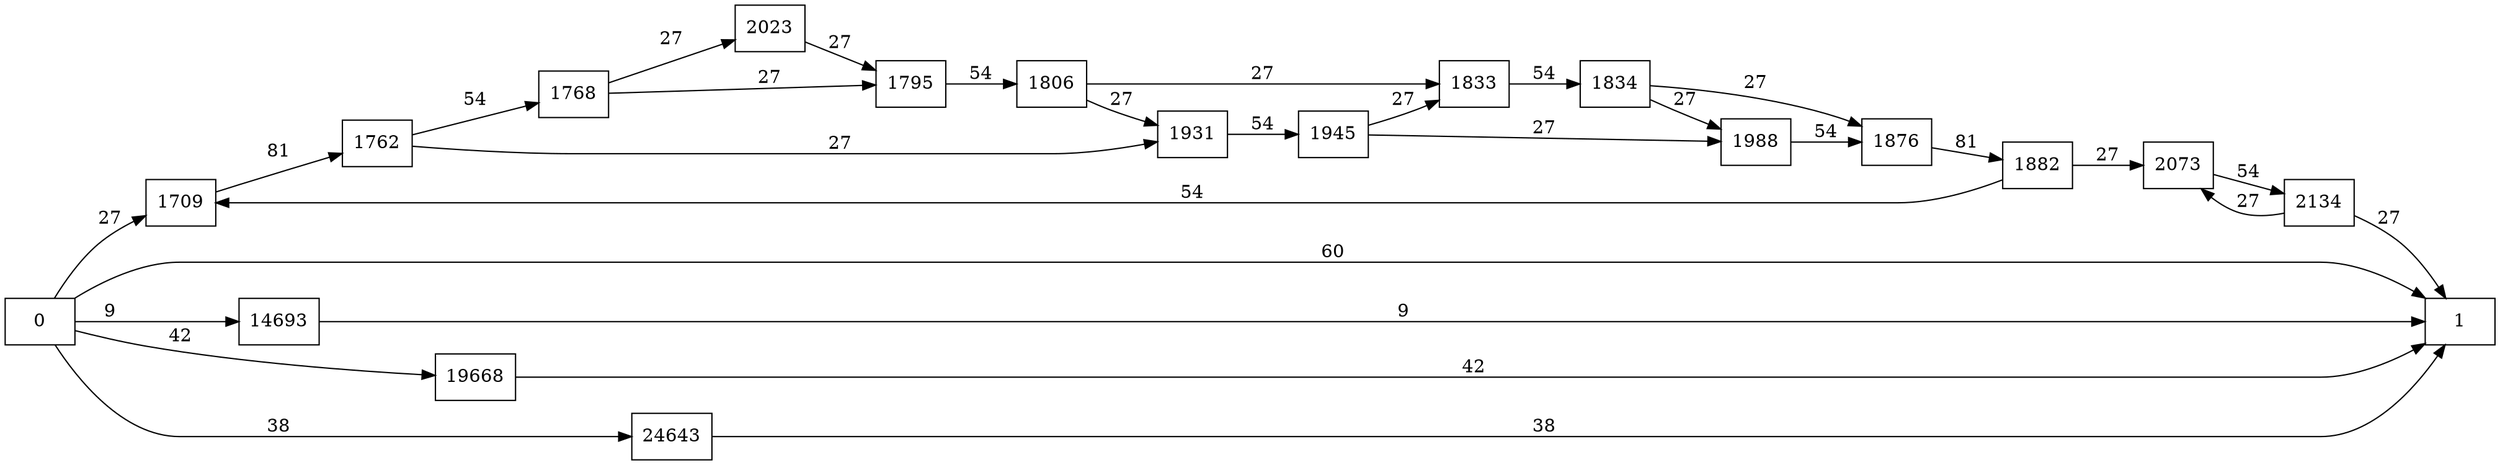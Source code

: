 digraph {
	graph [rankdir=LR]
	node [shape=rectangle]
	1709 -> 1762 [label=81]
	1762 -> 1768 [label=54]
	1762 -> 1931 [label=27]
	1768 -> 1795 [label=27]
	1768 -> 2023 [label=27]
	1795 -> 1806 [label=54]
	1806 -> 1931 [label=27]
	1806 -> 1833 [label=27]
	1833 -> 1834 [label=54]
	1834 -> 1876 [label=27]
	1834 -> 1988 [label=27]
	1876 -> 1882 [label=81]
	1882 -> 1709 [label=54]
	1882 -> 2073 [label=27]
	1931 -> 1945 [label=54]
	1945 -> 1833 [label=27]
	1945 -> 1988 [label=27]
	1988 -> 1876 [label=54]
	2023 -> 1795 [label=27]
	2073 -> 2134 [label=54]
	2134 -> 2073 [label=27]
	2134 -> 1 [label=27]
	14693 -> 1 [label=9]
	19668 -> 1 [label=42]
	24643 -> 1 [label=38]
	0 -> 1709 [label=27]
	0 -> 1 [label=60]
	0 -> 14693 [label=9]
	0 -> 19668 [label=42]
	0 -> 24643 [label=38]
}
